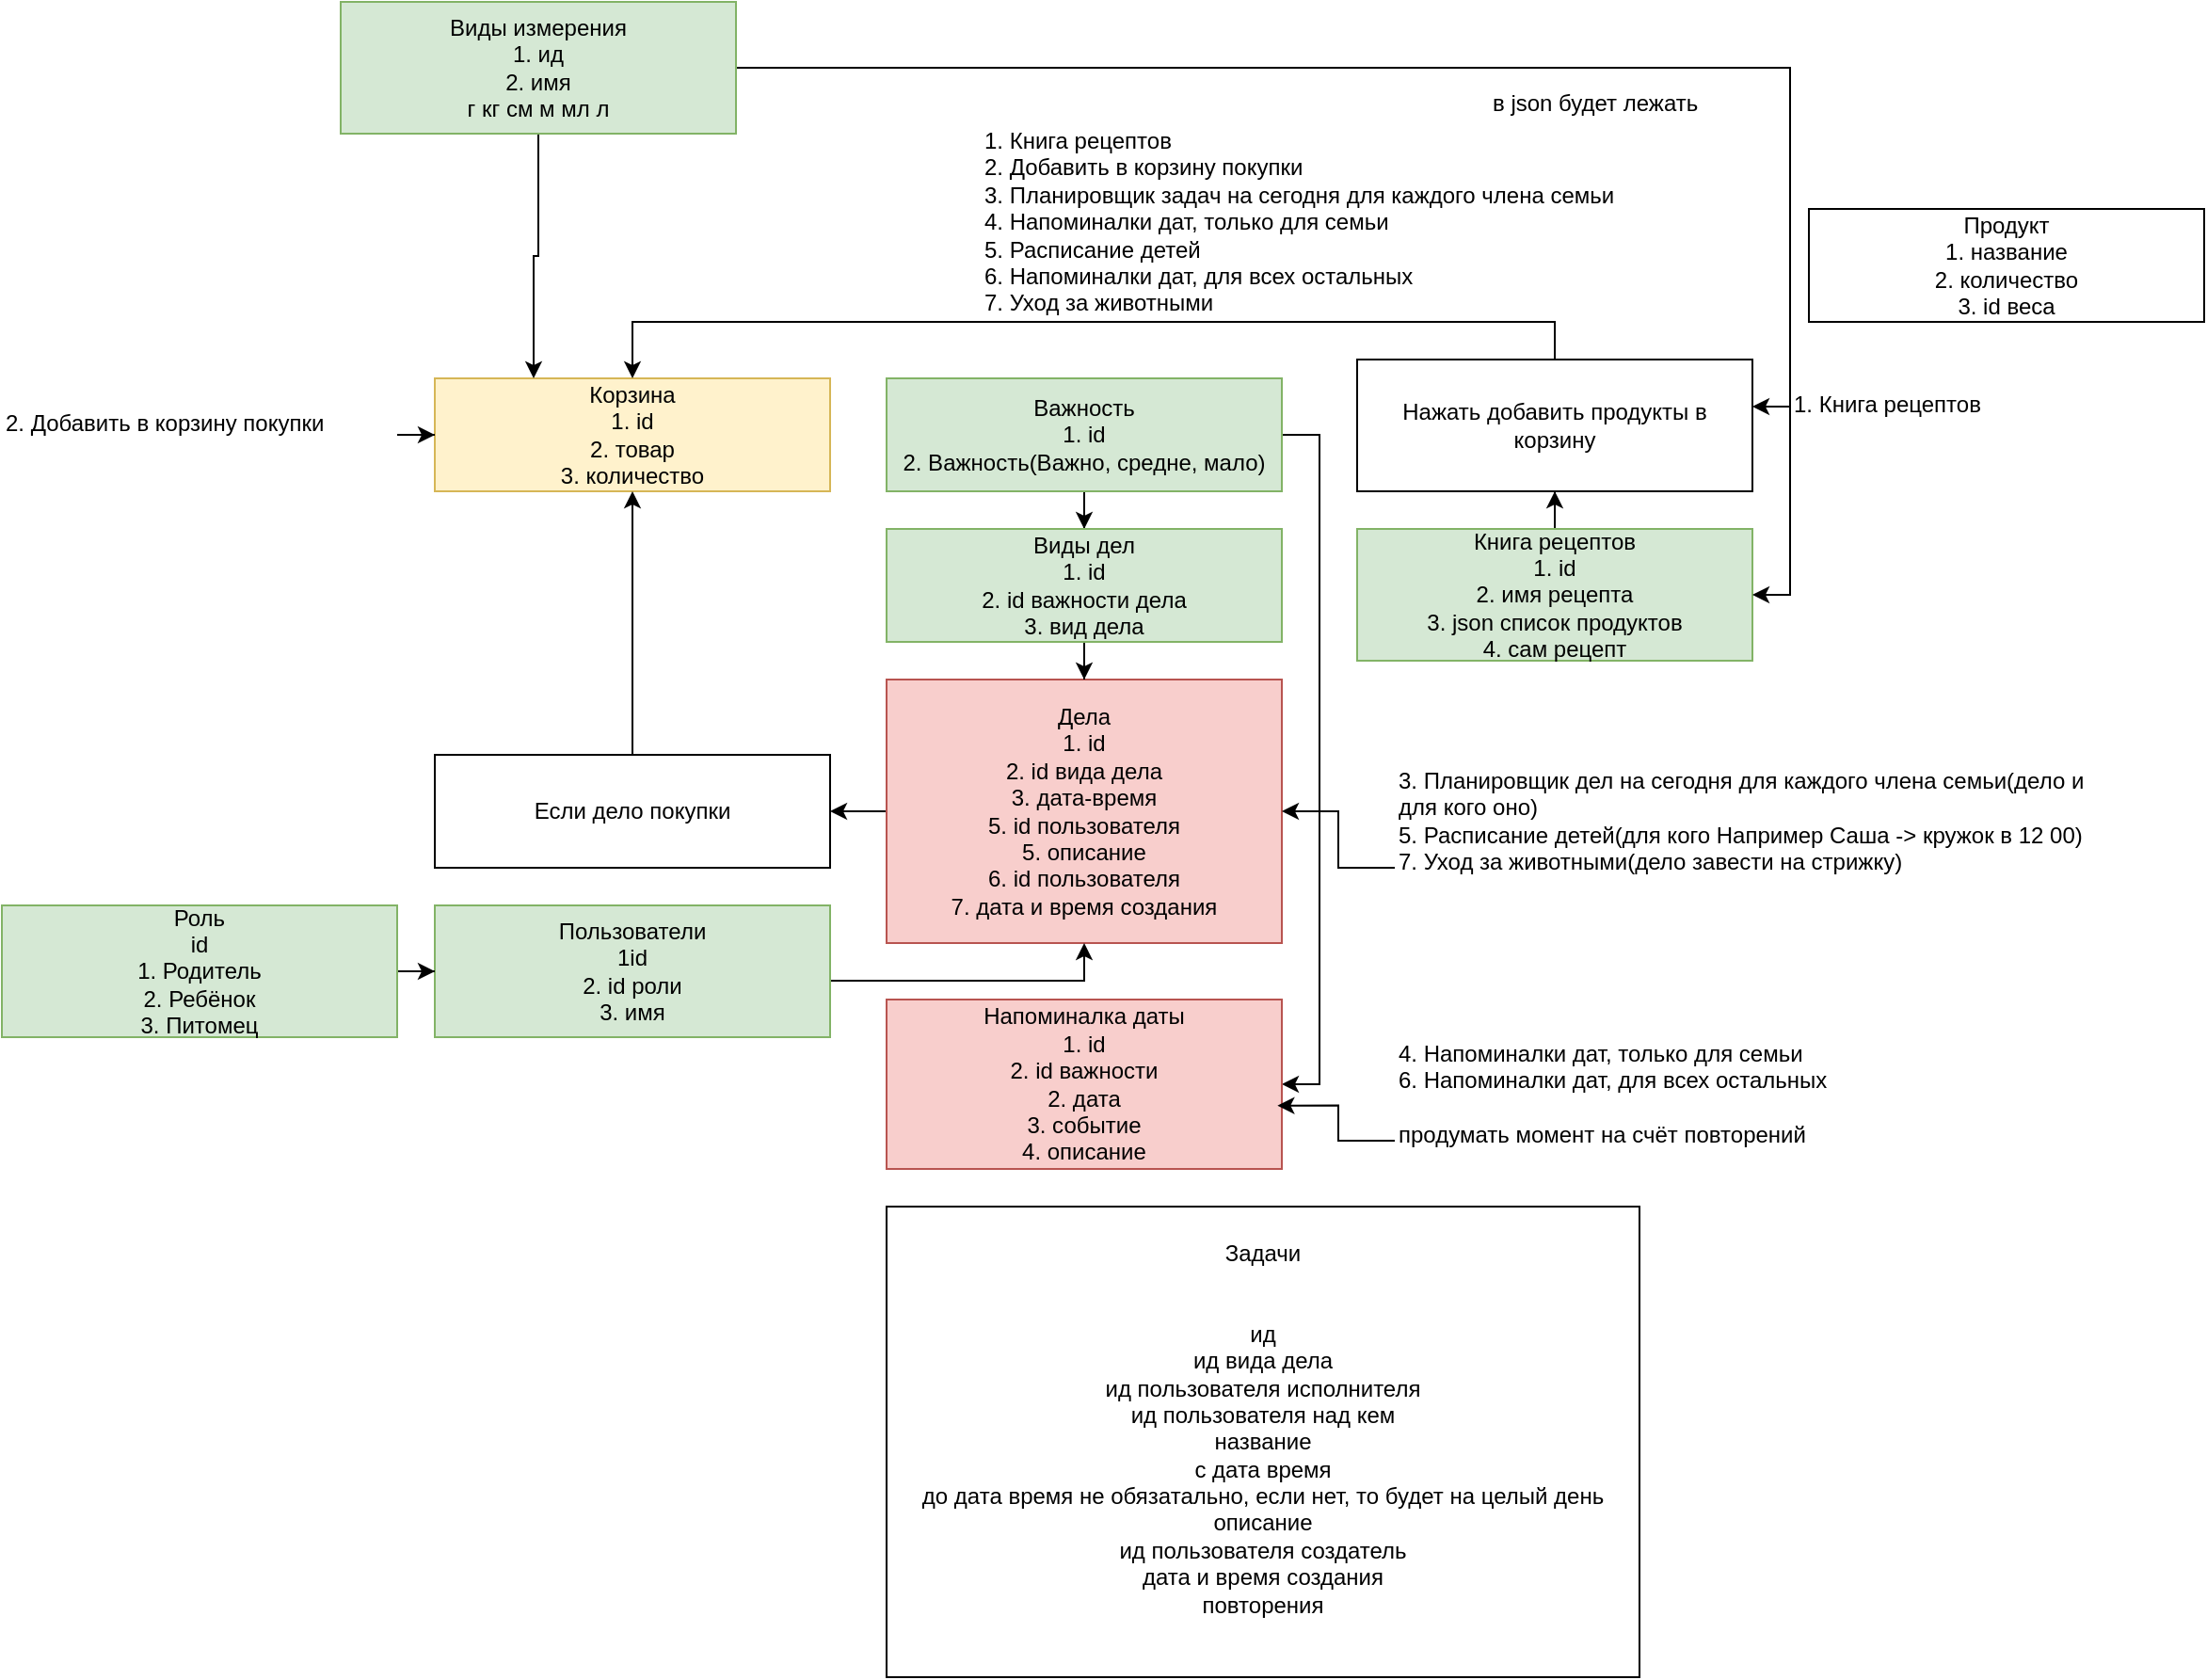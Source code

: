 <mxfile version="26.2.14">
  <diagram name="Страница — 1" id="LQEoc7Ox_GN1DkzEkNf7">
    <mxGraphModel dx="1846" dy="1700" grid="1" gridSize="10" guides="1" tooltips="1" connect="1" arrows="1" fold="1" page="1" pageScale="1" pageWidth="827" pageHeight="1169" math="0" shadow="0">
      <root>
        <mxCell id="0" />
        <mxCell id="1" parent="0" />
        <mxCell id="lm29R8KMJcdYnlwVV_AK-13" style="edgeStyle=orthogonalEdgeStyle;rounded=0;orthogonalLoop=1;jettySize=auto;html=1;entryX=1;entryY=0.5;entryDx=0;entryDy=0;" parent="1" source="lm29R8KMJcdYnlwVV_AK-1" target="lm29R8KMJcdYnlwVV_AK-12" edge="1">
          <mxGeometry relative="1" as="geometry" />
        </mxCell>
        <mxCell id="lm29R8KMJcdYnlwVV_AK-1" value="Дела&lt;div&gt;1. id&lt;/div&gt;&lt;div&gt;2. id вида дела&lt;/div&gt;&lt;div&gt;3. дата-время&lt;/div&gt;&lt;div&gt;5. id пользователя&lt;/div&gt;&lt;div&gt;5. описание&lt;/div&gt;&lt;div&gt;6. id пользователя&lt;/div&gt;&lt;div&gt;7. дата и время создания&lt;/div&gt;" style="rounded=0;whiteSpace=wrap;html=1;fillColor=#f8cecc;strokeColor=#b85450;" parent="1" vertex="1">
          <mxGeometry x="110" y="280" width="210" height="140" as="geometry" />
        </mxCell>
        <mxCell id="lm29R8KMJcdYnlwVV_AK-5" style="edgeStyle=orthogonalEdgeStyle;rounded=0;orthogonalLoop=1;jettySize=auto;html=1;entryX=0.5;entryY=0;entryDx=0;entryDy=0;" parent="1" source="lm29R8KMJcdYnlwVV_AK-2" target="lm29R8KMJcdYnlwVV_AK-3" edge="1">
          <mxGeometry relative="1" as="geometry" />
        </mxCell>
        <mxCell id="lm29R8KMJcdYnlwVV_AK-21" style="edgeStyle=orthogonalEdgeStyle;rounded=0;orthogonalLoop=1;jettySize=auto;html=1;entryX=1;entryY=0.5;entryDx=0;entryDy=0;" parent="1" source="lm29R8KMJcdYnlwVV_AK-2" target="lm29R8KMJcdYnlwVV_AK-20" edge="1">
          <mxGeometry relative="1" as="geometry">
            <Array as="points">
              <mxPoint x="340" y="150" />
              <mxPoint x="340" y="495" />
            </Array>
          </mxGeometry>
        </mxCell>
        <mxCell id="lm29R8KMJcdYnlwVV_AK-2" value="Важность&lt;div&gt;1. id&lt;br&gt;2. Важность(Важно, средне, мало)&lt;/div&gt;" style="rounded=0;whiteSpace=wrap;html=1;fillColor=#d5e8d4;strokeColor=#82b366;" parent="1" vertex="1">
          <mxGeometry x="110" y="120" width="210" height="60" as="geometry" />
        </mxCell>
        <mxCell id="lm29R8KMJcdYnlwVV_AK-6" style="edgeStyle=orthogonalEdgeStyle;rounded=0;orthogonalLoop=1;jettySize=auto;html=1;entryX=0.5;entryY=0;entryDx=0;entryDy=0;" parent="1" source="lm29R8KMJcdYnlwVV_AK-3" target="lm29R8KMJcdYnlwVV_AK-1" edge="1">
          <mxGeometry relative="1" as="geometry" />
        </mxCell>
        <mxCell id="lm29R8KMJcdYnlwVV_AK-3" value="Виды дел&lt;div&gt;1. id&lt;/div&gt;&lt;div&gt;2. id важности дела&lt;/div&gt;&lt;div&gt;3. вид дела&lt;/div&gt;" style="rounded=0;whiteSpace=wrap;html=1;fillColor=#d5e8d4;strokeColor=#82b366;" parent="1" vertex="1">
          <mxGeometry x="110" y="200" width="210" height="60" as="geometry" />
        </mxCell>
        <mxCell id="lm29R8KMJcdYnlwVV_AK-7" value="1. Книга рецептов&#xa;2. Добавить в корзину покупки&#xa;3. Планировщик задач на сегодня для каждого члена семьи&#xa;4. Напоминалки дат, только для семьи&#xa;5. Расписание детей&#xa;6. Напоминалки дат, для всех остальных&#xa;7. Уход за животными" style="text;whiteSpace=wrap;" parent="1" vertex="1">
          <mxGeometry x="160" y="-20" width="370" height="120" as="geometry" />
        </mxCell>
        <mxCell id="lm29R8KMJcdYnlwVV_AK-18" style="edgeStyle=orthogonalEdgeStyle;rounded=0;orthogonalLoop=1;jettySize=auto;html=1;entryX=0.5;entryY=1;entryDx=0;entryDy=0;" parent="1" source="lm29R8KMJcdYnlwVV_AK-8" target="lm29R8KMJcdYnlwVV_AK-16" edge="1">
          <mxGeometry relative="1" as="geometry" />
        </mxCell>
        <mxCell id="lm29R8KMJcdYnlwVV_AK-8" value="Книга рецептов&lt;div&gt;1. id&lt;/div&gt;&lt;div&gt;2. имя рецепта&lt;/div&gt;&lt;div&gt;3. json список продуктов&lt;br&gt;4. сам рецепт&lt;/div&gt;" style="rounded=0;whiteSpace=wrap;html=1;fillColor=#d5e8d4;strokeColor=#82b366;" parent="1" vertex="1">
          <mxGeometry x="360" y="200" width="210" height="70" as="geometry" />
        </mxCell>
        <mxCell id="lm29R8KMJcdYnlwVV_AK-9" value="Корзина&lt;div&gt;1. id&lt;/div&gt;&lt;div&gt;2. товар&lt;/div&gt;&lt;div&gt;3. количество&lt;/div&gt;" style="rounded=0;whiteSpace=wrap;html=1;fillColor=#fff2cc;strokeColor=#d6b656;" parent="1" vertex="1">
          <mxGeometry x="-130" y="120" width="210" height="60" as="geometry" />
        </mxCell>
        <mxCell id="lm29R8KMJcdYnlwVV_AK-14" style="edgeStyle=orthogonalEdgeStyle;rounded=0;orthogonalLoop=1;jettySize=auto;html=1;" parent="1" source="lm29R8KMJcdYnlwVV_AK-12" target="lm29R8KMJcdYnlwVV_AK-9" edge="1">
          <mxGeometry relative="1" as="geometry" />
        </mxCell>
        <mxCell id="lm29R8KMJcdYnlwVV_AK-12" value="Если дело покупки" style="rounded=0;whiteSpace=wrap;html=1;" parent="1" vertex="1">
          <mxGeometry x="-130" y="320" width="210" height="60" as="geometry" />
        </mxCell>
        <mxCell id="lm29R8KMJcdYnlwVV_AK-17" style="edgeStyle=orthogonalEdgeStyle;rounded=0;orthogonalLoop=1;jettySize=auto;html=1;entryX=0.5;entryY=0;entryDx=0;entryDy=0;exitX=0.5;exitY=0;exitDx=0;exitDy=0;" parent="1" source="lm29R8KMJcdYnlwVV_AK-16" target="lm29R8KMJcdYnlwVV_AK-9" edge="1">
          <mxGeometry relative="1" as="geometry" />
        </mxCell>
        <mxCell id="lm29R8KMJcdYnlwVV_AK-16" value="Нажать добавить продукты в корзину" style="rounded=0;whiteSpace=wrap;html=1;" parent="1" vertex="1">
          <mxGeometry x="360" y="110" width="210" height="70" as="geometry" />
        </mxCell>
        <mxCell id="lm29R8KMJcdYnlwVV_AK-20" value="Напоминалка даты&lt;br&gt;1. id&lt;div&gt;2. id важности&lt;/div&gt;&lt;div&gt;&lt;div&gt;2. дата&lt;/div&gt;&lt;div&gt;3. событие&lt;/div&gt;&lt;div&gt;4. описание&lt;/div&gt;&lt;/div&gt;" style="rounded=0;whiteSpace=wrap;html=1;fillColor=#f8cecc;strokeColor=#b85450;" parent="1" vertex="1">
          <mxGeometry x="110" y="450" width="210" height="90" as="geometry" />
        </mxCell>
        <mxCell id="lm29R8KMJcdYnlwVV_AK-24" style="edgeStyle=orthogonalEdgeStyle;rounded=0;orthogonalLoop=1;jettySize=auto;html=1;entryX=1;entryY=0.5;entryDx=0;entryDy=0;" parent="1" source="lm29R8KMJcdYnlwVV_AK-22" target="lm29R8KMJcdYnlwVV_AK-1" edge="1">
          <mxGeometry relative="1" as="geometry" />
        </mxCell>
        <mxCell id="lm29R8KMJcdYnlwVV_AK-22" value="3. Планировщик дел на сегодня для каждого члена семьи(дело и для кого оно)&#xa;5. Расписание детей(для кого Например Саша -&gt; кружок в 12 00)&#xa;7. Уход за животными(дело завести на стрижку)" style="text;whiteSpace=wrap;" parent="1" vertex="1">
          <mxGeometry x="380" y="320" width="370" height="120" as="geometry" />
        </mxCell>
        <mxCell id="lm29R8KMJcdYnlwVV_AK-23" value="4. Напоминалки дат, только для семьи&#xa;6. Напоминалки дат, для всех остальных&#xa;&#xa;продумать момент на счёт повторений" style="text;whiteSpace=wrap;" parent="1" vertex="1">
          <mxGeometry x="380" y="465" width="370" height="120" as="geometry" />
        </mxCell>
        <mxCell id="lm29R8KMJcdYnlwVV_AK-26" style="edgeStyle=orthogonalEdgeStyle;rounded=0;orthogonalLoop=1;jettySize=auto;html=1;entryX=0.989;entryY=0.626;entryDx=0;entryDy=0;entryPerimeter=0;" parent="1" source="lm29R8KMJcdYnlwVV_AK-23" target="lm29R8KMJcdYnlwVV_AK-20" edge="1">
          <mxGeometry relative="1" as="geometry" />
        </mxCell>
        <mxCell id="lm29R8KMJcdYnlwVV_AK-28" style="edgeStyle=orthogonalEdgeStyle;rounded=0;orthogonalLoop=1;jettySize=auto;html=1;entryX=0;entryY=0.5;entryDx=0;entryDy=0;" parent="1" source="lm29R8KMJcdYnlwVV_AK-27" target="lm29R8KMJcdYnlwVV_AK-9" edge="1">
          <mxGeometry relative="1" as="geometry" />
        </mxCell>
        <mxCell id="lm29R8KMJcdYnlwVV_AK-27" value="2. Добавить в корзину покупки" style="text;whiteSpace=wrap;" parent="1" vertex="1">
          <mxGeometry x="-360" y="130" width="210" height="40" as="geometry" />
        </mxCell>
        <mxCell id="lm29R8KMJcdYnlwVV_AK-30" style="edgeStyle=orthogonalEdgeStyle;rounded=0;orthogonalLoop=1;jettySize=auto;html=1;" parent="1" source="lm29R8KMJcdYnlwVV_AK-29" target="lm29R8KMJcdYnlwVV_AK-16" edge="1">
          <mxGeometry relative="1" as="geometry">
            <Array as="points">
              <mxPoint x="670" y="145" />
            </Array>
          </mxGeometry>
        </mxCell>
        <mxCell id="lm29R8KMJcdYnlwVV_AK-29" value="1. Книга рецептов" style="text;whiteSpace=wrap;" parent="1" vertex="1">
          <mxGeometry x="590" y="120" width="170" height="30" as="geometry" />
        </mxCell>
        <mxCell id="lm29R8KMJcdYnlwVV_AK-35" style="edgeStyle=orthogonalEdgeStyle;rounded=0;orthogonalLoop=1;jettySize=auto;html=1;entryX=0.5;entryY=1;entryDx=0;entryDy=0;" parent="1" source="lm29R8KMJcdYnlwVV_AK-31" target="lm29R8KMJcdYnlwVV_AK-1" edge="1">
          <mxGeometry relative="1" as="geometry">
            <Array as="points">
              <mxPoint x="215" y="440" />
            </Array>
          </mxGeometry>
        </mxCell>
        <mxCell id="lm29R8KMJcdYnlwVV_AK-31" value="Пользователи&lt;div&gt;1id&lt;/div&gt;&lt;div&gt;2. id роли&lt;br&gt;3. имя&lt;/div&gt;" style="rounded=0;whiteSpace=wrap;html=1;fillColor=#d5e8d4;strokeColor=#82b366;" parent="1" vertex="1">
          <mxGeometry x="-130" y="400" width="210" height="70" as="geometry" />
        </mxCell>
        <mxCell id="lm29R8KMJcdYnlwVV_AK-34" style="edgeStyle=orthogonalEdgeStyle;rounded=0;orthogonalLoop=1;jettySize=auto;html=1;entryX=0;entryY=0.5;entryDx=0;entryDy=0;" parent="1" source="lm29R8KMJcdYnlwVV_AK-32" target="lm29R8KMJcdYnlwVV_AK-31" edge="1">
          <mxGeometry relative="1" as="geometry" />
        </mxCell>
        <mxCell id="lm29R8KMJcdYnlwVV_AK-32" value="Роль&lt;div&gt;id&lt;br&gt;1. Родитель&lt;div&gt;2. Ребёнок&lt;br&gt;3. Питомец&lt;/div&gt;&lt;/div&gt;" style="rounded=0;whiteSpace=wrap;html=1;fillColor=#d5e8d4;strokeColor=#82b366;" parent="1" vertex="1">
          <mxGeometry x="-360" y="400" width="210" height="70" as="geometry" />
        </mxCell>
        <mxCell id="7WKAR1FsFvdeox_WHZgT-4" style="edgeStyle=orthogonalEdgeStyle;rounded=0;orthogonalLoop=1;jettySize=auto;html=1;entryX=0.25;entryY=0;entryDx=0;entryDy=0;" parent="1" source="7WKAR1FsFvdeox_WHZgT-2" target="lm29R8KMJcdYnlwVV_AK-9" edge="1">
          <mxGeometry relative="1" as="geometry" />
        </mxCell>
        <mxCell id="7WKAR1FsFvdeox_WHZgT-8" style="edgeStyle=orthogonalEdgeStyle;rounded=0;orthogonalLoop=1;jettySize=auto;html=1;entryX=1;entryY=0.5;entryDx=0;entryDy=0;" parent="1" source="7WKAR1FsFvdeox_WHZgT-2" target="lm29R8KMJcdYnlwVV_AK-8" edge="1">
          <mxGeometry relative="1" as="geometry" />
        </mxCell>
        <mxCell id="7WKAR1FsFvdeox_WHZgT-2" value="&lt;div&gt;Виды измерения&lt;/div&gt;&lt;div&gt;1. ид&lt;/div&gt;&lt;div&gt;2. имя&lt;/div&gt;&lt;div&gt;г кг см м мл л&lt;/div&gt;" style="rounded=0;whiteSpace=wrap;html=1;fillColor=#d5e8d4;strokeColor=#82b366;" parent="1" vertex="1">
          <mxGeometry x="-180" y="-80" width="210" height="70" as="geometry" />
        </mxCell>
        <mxCell id="7WKAR1FsFvdeox_WHZgT-6" value="в json будет лежать&#xa;" style="text;whiteSpace=wrap;" parent="1" vertex="1">
          <mxGeometry x="430" y="-40" width="170" height="30" as="geometry" />
        </mxCell>
        <mxCell id="7WKAR1FsFvdeox_WHZgT-9" value="Продукт&lt;div&gt;1. название&lt;/div&gt;&lt;div&gt;2. количество&lt;/div&gt;&lt;div&gt;3. id веса&lt;/div&gt;" style="rounded=0;whiteSpace=wrap;html=1;" parent="1" vertex="1">
          <mxGeometry x="600" y="30" width="210" height="60" as="geometry" />
        </mxCell>
        <mxCell id="rn1zpIXw3F2HWN3atjtw-2" value="Задачи&lt;div&gt;&lt;br&gt;&lt;/div&gt;&lt;div&gt;&lt;br&gt;ид&lt;br&gt;ид вида дела&lt;div&gt;ид пользователя исполнителя&lt;/div&gt;&lt;div&gt;ид пользователя над кем&lt;/div&gt;&lt;div&gt;название&lt;/div&gt;&lt;div&gt;&lt;div&gt;с дата время&lt;/div&gt;&lt;div&gt;до дата время не обязатально, если нет, то будет на целый день&lt;/div&gt;&lt;/div&gt;&lt;div&gt;описание&lt;/div&gt;&lt;div&gt;ид пользователя создатель&lt;/div&gt;&lt;div&gt;дата и время создания&lt;/div&gt;&lt;div&gt;повторения&lt;/div&gt;&lt;div&gt;&lt;br&gt;&lt;/div&gt;&lt;/div&gt;" style="rounded=0;whiteSpace=wrap;html=1;" vertex="1" parent="1">
          <mxGeometry x="110" y="560" width="400" height="250" as="geometry" />
        </mxCell>
      </root>
    </mxGraphModel>
  </diagram>
</mxfile>
